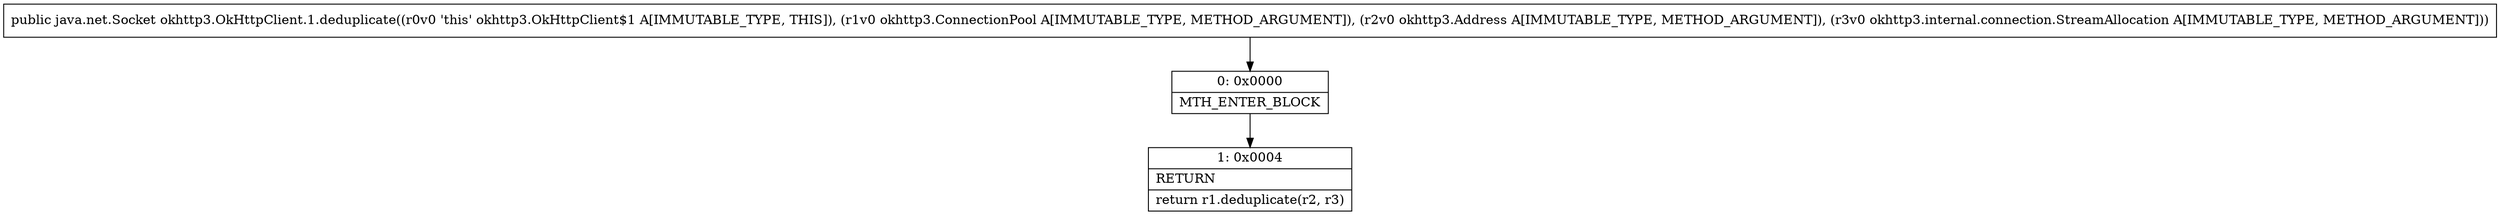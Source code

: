 digraph "CFG forokhttp3.OkHttpClient.1.deduplicate(Lokhttp3\/ConnectionPool;Lokhttp3\/Address;Lokhttp3\/internal\/connection\/StreamAllocation;)Ljava\/net\/Socket;" {
Node_0 [shape=record,label="{0\:\ 0x0000|MTH_ENTER_BLOCK\l}"];
Node_1 [shape=record,label="{1\:\ 0x0004|RETURN\l|return r1.deduplicate(r2, r3)\l}"];
MethodNode[shape=record,label="{public java.net.Socket okhttp3.OkHttpClient.1.deduplicate((r0v0 'this' okhttp3.OkHttpClient$1 A[IMMUTABLE_TYPE, THIS]), (r1v0 okhttp3.ConnectionPool A[IMMUTABLE_TYPE, METHOD_ARGUMENT]), (r2v0 okhttp3.Address A[IMMUTABLE_TYPE, METHOD_ARGUMENT]), (r3v0 okhttp3.internal.connection.StreamAllocation A[IMMUTABLE_TYPE, METHOD_ARGUMENT])) }"];
MethodNode -> Node_0;
Node_0 -> Node_1;
}

